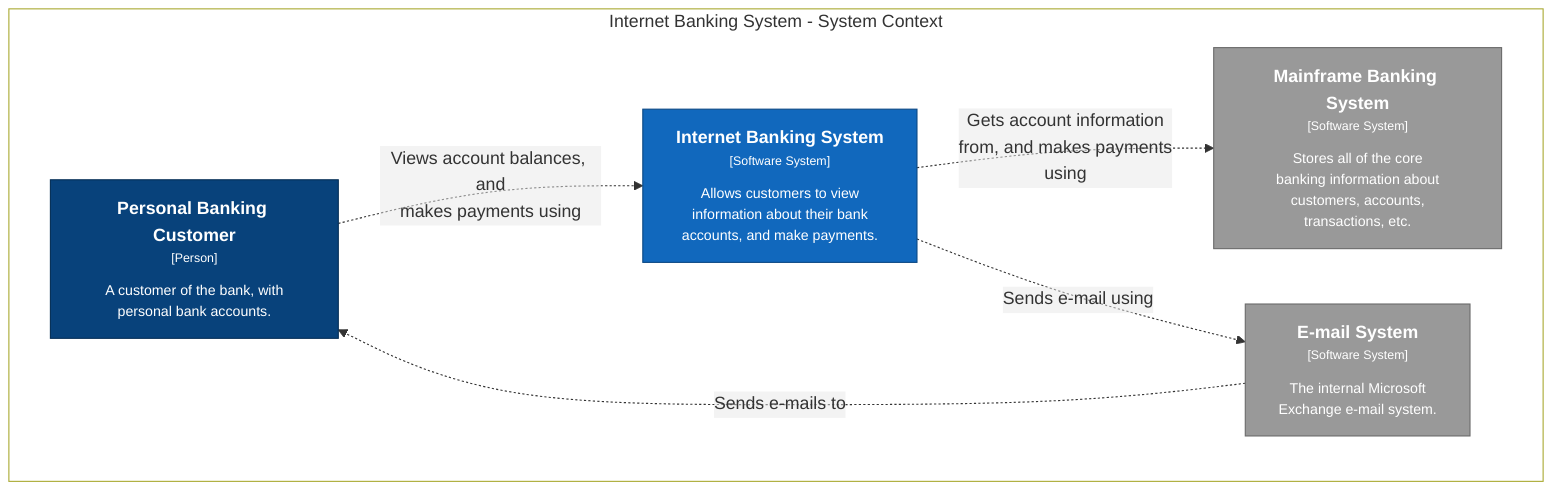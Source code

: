 graph TB
  linkStyle default fill:#ffffff

  subgraph diagram [Internet Banking System - System Context]
    style diagram fill:#ffffff

    1["<div style='font-weight: bold'>Personal Banking Customer</div><div style='font-size: 70%; margin-top: 0px'>[Person]</div><div style='font-size: 80%; margin-top:10px'>A customer of the bank, with<br />personal bank accounts.</div>"]
    style 1 fill:#08427b,stroke:#052e56,color:#ffffff
    2["<div style='font-weight: bold'>Internet Banking System</div><div style='font-size: 70%; margin-top: 0px'>[Software System]</div><div style='font-size: 80%; margin-top:10px'>Allows customers to view<br />information about their bank<br />accounts, and make payments.</div>"]
    style 2 fill:#1168bd,stroke:#0b4884,color:#ffffff
    4["<div style='font-weight: bold'>Mainframe Banking System</div><div style='font-size: 70%; margin-top: 0px'>[Software System]</div><div style='font-size: 80%; margin-top:10px'>Stores all of the core<br />banking information about<br />customers, accounts,<br />transactions, etc.</div>"]
    style 4 fill:#999999,stroke:#6b6b6b,color:#ffffff
    6["<div style='font-weight: bold'>E-mail System</div><div style='font-size: 70%; margin-top: 0px'>[Software System]</div><div style='font-size: 80%; margin-top:10px'>The internal Microsoft<br />Exchange e-mail system.</div>"]
    style 6 fill:#999999,stroke:#6b6b6b,color:#ffffff

    1-. "<div>Views account balances, and<br />makes payments using</div><div style='font-size: 70%'></div>" .->2
    2-. "<div>Gets account information<br />from, and makes payments<br />using</div><div style='font-size: 70%'></div>" .->4
    2-. "<div>Sends e-mail using</div><div style='font-size: 70%'></div>" .->6
    6-. "<div>Sends e-mails to</div><div style='font-size: 70%'></div>" .->1
  end